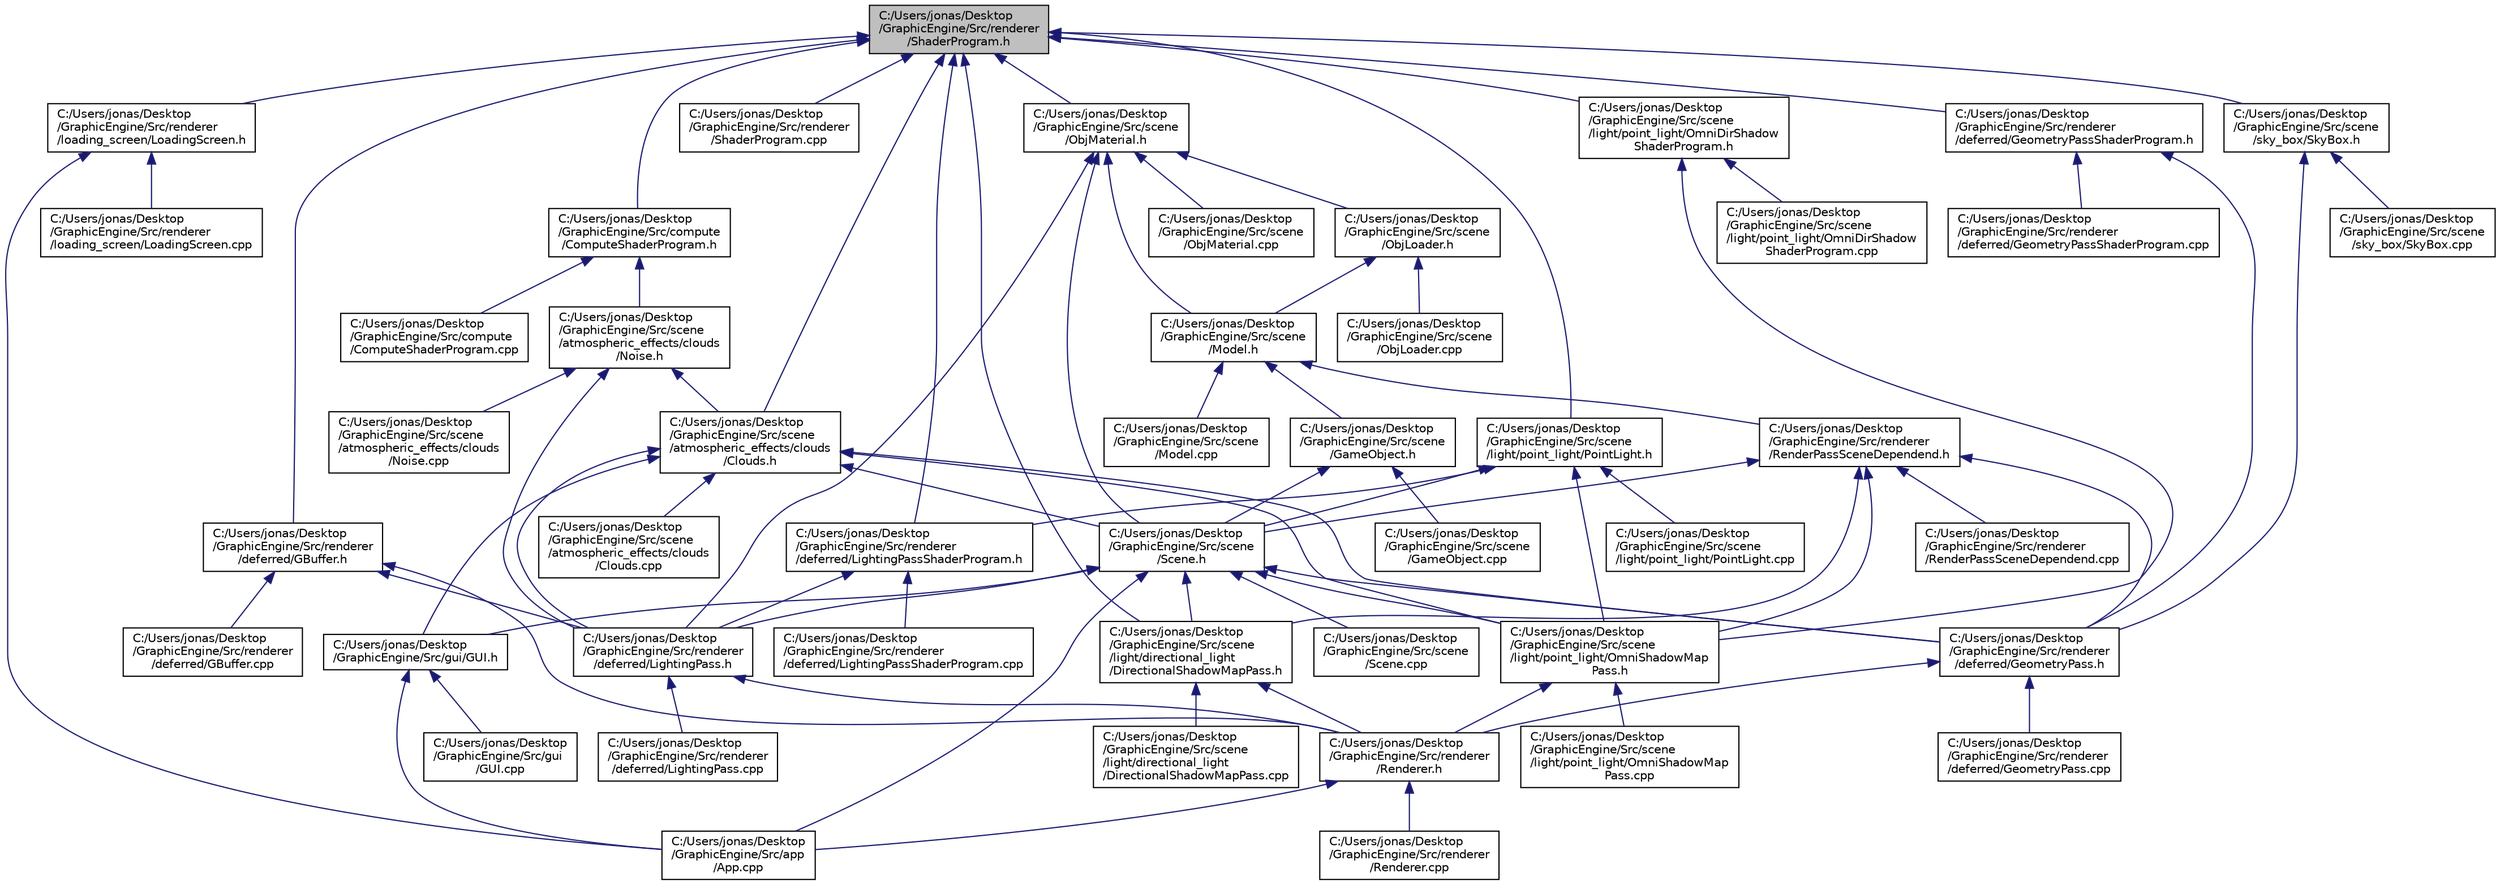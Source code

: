 digraph "C:/Users/jonas/Desktop/GraphicEngine/Src/renderer/ShaderProgram.h"
{
 // INTERACTIVE_SVG=YES
 // LATEX_PDF_SIZE
  bgcolor="transparent";
  edge [fontname="Helvetica",fontsize="10",labelfontname="Helvetica",labelfontsize="10"];
  node [fontname="Helvetica",fontsize="10",shape=record];
  Node1 [label="C:/Users/jonas/Desktop\l/GraphicEngine/Src/renderer\l/ShaderProgram.h",height=0.2,width=0.4,color="black", fillcolor="grey75", style="filled", fontcolor="black",tooltip=" "];
  Node1 -> Node2 [dir="back",color="midnightblue",fontsize="10",style="solid"];
  Node2 [label="C:/Users/jonas/Desktop\l/GraphicEngine/Src/compute\l/ComputeShaderProgram.h",height=0.2,width=0.4,color="black",URL="$dc/d3c/_compute_shader_program_8h.html",tooltip=" "];
  Node2 -> Node3 [dir="back",color="midnightblue",fontsize="10",style="solid"];
  Node3 [label="C:/Users/jonas/Desktop\l/GraphicEngine/Src/compute\l/ComputeShaderProgram.cpp",height=0.2,width=0.4,color="black",URL="$dd/dd2/_compute_shader_program_8cpp.html",tooltip=" "];
  Node2 -> Node4 [dir="back",color="midnightblue",fontsize="10",style="solid"];
  Node4 [label="C:/Users/jonas/Desktop\l/GraphicEngine/Src/scene\l/atmospheric_effects/clouds\l/Noise.h",height=0.2,width=0.4,color="black",URL="$d0/dde/_noise_8h.html",tooltip=" "];
  Node4 -> Node5 [dir="back",color="midnightblue",fontsize="10",style="solid"];
  Node5 [label="C:/Users/jonas/Desktop\l/GraphicEngine/Src/renderer\l/deferred/LightingPass.h",height=0.2,width=0.4,color="black",URL="$df/d86/_lighting_pass_8h.html",tooltip=" "];
  Node5 -> Node6 [dir="back",color="midnightblue",fontsize="10",style="solid"];
  Node6 [label="C:/Users/jonas/Desktop\l/GraphicEngine/Src/renderer\l/Renderer.h",height=0.2,width=0.4,color="black",URL="$d3/da0/_renderer_8h.html",tooltip=" "];
  Node6 -> Node7 [dir="back",color="midnightblue",fontsize="10",style="solid"];
  Node7 [label="C:/Users/jonas/Desktop\l/GraphicEngine/Src/app\l/App.cpp",height=0.2,width=0.4,color="black",URL="$dc/db4/_app_8cpp.html",tooltip=" "];
  Node6 -> Node8 [dir="back",color="midnightblue",fontsize="10",style="solid"];
  Node8 [label="C:/Users/jonas/Desktop\l/GraphicEngine/Src/renderer\l/Renderer.cpp",height=0.2,width=0.4,color="black",URL="$da/d84/_renderer_8cpp.html",tooltip=" "];
  Node5 -> Node9 [dir="back",color="midnightblue",fontsize="10",style="solid"];
  Node9 [label="C:/Users/jonas/Desktop\l/GraphicEngine/Src/renderer\l/deferred/LightingPass.cpp",height=0.2,width=0.4,color="black",URL="$d4/dbf/_lighting_pass_8cpp.html",tooltip=" "];
  Node4 -> Node10 [dir="back",color="midnightblue",fontsize="10",style="solid"];
  Node10 [label="C:/Users/jonas/Desktop\l/GraphicEngine/Src/scene\l/atmospheric_effects/clouds\l/Clouds.h",height=0.2,width=0.4,color="black",URL="$da/d3e/_clouds_8h.html",tooltip=" "];
  Node10 -> Node11 [dir="back",color="midnightblue",fontsize="10",style="solid"];
  Node11 [label="C:/Users/jonas/Desktop\l/GraphicEngine/Src/gui/GUI.h",height=0.2,width=0.4,color="black",URL="$da/d5d/_g_u_i_8h.html",tooltip=" "];
  Node11 -> Node7 [dir="back",color="midnightblue",fontsize="10",style="solid"];
  Node11 -> Node12 [dir="back",color="midnightblue",fontsize="10",style="solid"];
  Node12 [label="C:/Users/jonas/Desktop\l/GraphicEngine/Src/gui\l/GUI.cpp",height=0.2,width=0.4,color="black",URL="$d3/d27/_g_u_i_8cpp.html",tooltip=" "];
  Node10 -> Node13 [dir="back",color="midnightblue",fontsize="10",style="solid"];
  Node13 [label="C:/Users/jonas/Desktop\l/GraphicEngine/Src/renderer\l/deferred/GeometryPass.h",height=0.2,width=0.4,color="black",URL="$d4/d51/_geometry_pass_8h.html",tooltip=" "];
  Node13 -> Node6 [dir="back",color="midnightblue",fontsize="10",style="solid"];
  Node13 -> Node14 [dir="back",color="midnightblue",fontsize="10",style="solid"];
  Node14 [label="C:/Users/jonas/Desktop\l/GraphicEngine/Src/renderer\l/deferred/GeometryPass.cpp",height=0.2,width=0.4,color="black",URL="$dc/d81/_geometry_pass_8cpp.html",tooltip=" "];
  Node10 -> Node5 [dir="back",color="midnightblue",fontsize="10",style="solid"];
  Node10 -> Node15 [dir="back",color="midnightblue",fontsize="10",style="solid"];
  Node15 [label="C:/Users/jonas/Desktop\l/GraphicEngine/Src/scene\l/Scene.h",height=0.2,width=0.4,color="black",URL="$de/d56/_scene_8h.html",tooltip=" "];
  Node15 -> Node7 [dir="back",color="midnightblue",fontsize="10",style="solid"];
  Node15 -> Node11 [dir="back",color="midnightblue",fontsize="10",style="solid"];
  Node15 -> Node13 [dir="back",color="midnightblue",fontsize="10",style="solid"];
  Node15 -> Node5 [dir="back",color="midnightblue",fontsize="10",style="solid"];
  Node15 -> Node16 [dir="back",color="midnightblue",fontsize="10",style="solid"];
  Node16 [label="C:/Users/jonas/Desktop\l/GraphicEngine/Src/scene\l/Scene.cpp",height=0.2,width=0.4,color="black",URL="$d9/d44/_scene_8cpp.html",tooltip=" "];
  Node15 -> Node17 [dir="back",color="midnightblue",fontsize="10",style="solid"];
  Node17 [label="C:/Users/jonas/Desktop\l/GraphicEngine/Src/scene\l/light/directional_light\l/DirectionalShadowMapPass.h",height=0.2,width=0.4,color="black",URL="$d0/d7a/_directional_shadow_map_pass_8h.html",tooltip=" "];
  Node17 -> Node6 [dir="back",color="midnightblue",fontsize="10",style="solid"];
  Node17 -> Node18 [dir="back",color="midnightblue",fontsize="10",style="solid"];
  Node18 [label="C:/Users/jonas/Desktop\l/GraphicEngine/Src/scene\l/light/directional_light\l/DirectionalShadowMapPass.cpp",height=0.2,width=0.4,color="black",URL="$dd/d62/_directional_shadow_map_pass_8cpp.html",tooltip=" "];
  Node15 -> Node19 [dir="back",color="midnightblue",fontsize="10",style="solid"];
  Node19 [label="C:/Users/jonas/Desktop\l/GraphicEngine/Src/scene\l/light/point_light/OmniShadowMap\lPass.h",height=0.2,width=0.4,color="black",URL="$de/d75/_omni_shadow_map_pass_8h.html",tooltip=" "];
  Node19 -> Node6 [dir="back",color="midnightblue",fontsize="10",style="solid"];
  Node19 -> Node20 [dir="back",color="midnightblue",fontsize="10",style="solid"];
  Node20 [label="C:/Users/jonas/Desktop\l/GraphicEngine/Src/scene\l/light/point_light/OmniShadowMap\lPass.cpp",height=0.2,width=0.4,color="black",URL="$d7/d9f/_omni_shadow_map_pass_8cpp.html",tooltip=" "];
  Node10 -> Node21 [dir="back",color="midnightblue",fontsize="10",style="solid"];
  Node21 [label="C:/Users/jonas/Desktop\l/GraphicEngine/Src/scene\l/atmospheric_effects/clouds\l/Clouds.cpp",height=0.2,width=0.4,color="black",URL="$d0/d50/_clouds_8cpp.html",tooltip=" "];
  Node10 -> Node19 [dir="back",color="midnightblue",fontsize="10",style="solid"];
  Node4 -> Node22 [dir="back",color="midnightblue",fontsize="10",style="solid"];
  Node22 [label="C:/Users/jonas/Desktop\l/GraphicEngine/Src/scene\l/atmospheric_effects/clouds\l/Noise.cpp",height=0.2,width=0.4,color="black",URL="$d5/d23/_noise_8cpp.html",tooltip=" "];
  Node1 -> Node23 [dir="back",color="midnightblue",fontsize="10",style="solid"];
  Node23 [label="C:/Users/jonas/Desktop\l/GraphicEngine/Src/renderer\l/ShaderProgram.cpp",height=0.2,width=0.4,color="black",URL="$db/dd5/_shader_program_8cpp.html",tooltip=" "];
  Node1 -> Node24 [dir="back",color="midnightblue",fontsize="10",style="solid"];
  Node24 [label="C:/Users/jonas/Desktop\l/GraphicEngine/Src/renderer\l/deferred/GBuffer.h",height=0.2,width=0.4,color="black",URL="$dd/d0e/_g_buffer_8h.html",tooltip=" "];
  Node24 -> Node6 [dir="back",color="midnightblue",fontsize="10",style="solid"];
  Node24 -> Node25 [dir="back",color="midnightblue",fontsize="10",style="solid"];
  Node25 [label="C:/Users/jonas/Desktop\l/GraphicEngine/Src/renderer\l/deferred/GBuffer.cpp",height=0.2,width=0.4,color="black",URL="$db/dc8/_g_buffer_8cpp.html",tooltip=" "];
  Node24 -> Node5 [dir="back",color="midnightblue",fontsize="10",style="solid"];
  Node1 -> Node26 [dir="back",color="midnightblue",fontsize="10",style="solid"];
  Node26 [label="C:/Users/jonas/Desktop\l/GraphicEngine/Src/renderer\l/deferred/GeometryPassShaderProgram.h",height=0.2,width=0.4,color="black",URL="$db/dba/_geometry_pass_shader_program_8h.html",tooltip=" "];
  Node26 -> Node13 [dir="back",color="midnightblue",fontsize="10",style="solid"];
  Node26 -> Node27 [dir="back",color="midnightblue",fontsize="10",style="solid"];
  Node27 [label="C:/Users/jonas/Desktop\l/GraphicEngine/Src/renderer\l/deferred/GeometryPassShaderProgram.cpp",height=0.2,width=0.4,color="black",URL="$d7/d4c/_geometry_pass_shader_program_8cpp.html",tooltip=" "];
  Node1 -> Node28 [dir="back",color="midnightblue",fontsize="10",style="solid"];
  Node28 [label="C:/Users/jonas/Desktop\l/GraphicEngine/Src/renderer\l/deferred/LightingPassShaderProgram.h",height=0.2,width=0.4,color="black",URL="$d1/def/_lighting_pass_shader_program_8h.html",tooltip=" "];
  Node28 -> Node5 [dir="back",color="midnightblue",fontsize="10",style="solid"];
  Node28 -> Node29 [dir="back",color="midnightblue",fontsize="10",style="solid"];
  Node29 [label="C:/Users/jonas/Desktop\l/GraphicEngine/Src/renderer\l/deferred/LightingPassShaderProgram.cpp",height=0.2,width=0.4,color="black",URL="$d4/d65/_lighting_pass_shader_program_8cpp.html",tooltip=" "];
  Node1 -> Node30 [dir="back",color="midnightblue",fontsize="10",style="solid"];
  Node30 [label="C:/Users/jonas/Desktop\l/GraphicEngine/Src/renderer\l/loading_screen/LoadingScreen.h",height=0.2,width=0.4,color="black",URL="$d2/d3c/_loading_screen_8h.html",tooltip=" "];
  Node30 -> Node7 [dir="back",color="midnightblue",fontsize="10",style="solid"];
  Node30 -> Node31 [dir="back",color="midnightblue",fontsize="10",style="solid"];
  Node31 [label="C:/Users/jonas/Desktop\l/GraphicEngine/Src/renderer\l/loading_screen/LoadingScreen.cpp",height=0.2,width=0.4,color="black",URL="$dc/d5e/_loading_screen_8cpp.html",tooltip=" "];
  Node1 -> Node32 [dir="back",color="midnightblue",fontsize="10",style="solid"];
  Node32 [label="C:/Users/jonas/Desktop\l/GraphicEngine/Src/scene\l/ObjMaterial.h",height=0.2,width=0.4,color="black",URL="$d3/d42/_obj_material_8h.html",tooltip=" "];
  Node32 -> Node5 [dir="back",color="midnightblue",fontsize="10",style="solid"];
  Node32 -> Node33 [dir="back",color="midnightblue",fontsize="10",style="solid"];
  Node33 [label="C:/Users/jonas/Desktop\l/GraphicEngine/Src/scene\l/Model.h",height=0.2,width=0.4,color="black",URL="$da/ded/_model_8h.html",tooltip=" "];
  Node33 -> Node34 [dir="back",color="midnightblue",fontsize="10",style="solid"];
  Node34 [label="C:/Users/jonas/Desktop\l/GraphicEngine/Src/renderer\l/RenderPassSceneDependend.h",height=0.2,width=0.4,color="black",URL="$df/d51/_render_pass_scene_dependend_8h.html",tooltip=" "];
  Node34 -> Node35 [dir="back",color="midnightblue",fontsize="10",style="solid"];
  Node35 [label="C:/Users/jonas/Desktop\l/GraphicEngine/Src/renderer\l/RenderPassSceneDependend.cpp",height=0.2,width=0.4,color="black",URL="$dd/d34/_render_pass_scene_dependend_8cpp.html",tooltip=" "];
  Node34 -> Node13 [dir="back",color="midnightblue",fontsize="10",style="solid"];
  Node34 -> Node15 [dir="back",color="midnightblue",fontsize="10",style="solid"];
  Node34 -> Node17 [dir="back",color="midnightblue",fontsize="10",style="solid"];
  Node34 -> Node19 [dir="back",color="midnightblue",fontsize="10",style="solid"];
  Node33 -> Node36 [dir="back",color="midnightblue",fontsize="10",style="solid"];
  Node36 [label="C:/Users/jonas/Desktop\l/GraphicEngine/Src/scene\l/GameObject.h",height=0.2,width=0.4,color="black",URL="$df/d91/_game_object_8h.html",tooltip=" "];
  Node36 -> Node37 [dir="back",color="midnightblue",fontsize="10",style="solid"];
  Node37 [label="C:/Users/jonas/Desktop\l/GraphicEngine/Src/scene\l/GameObject.cpp",height=0.2,width=0.4,color="black",URL="$d3/df6/_game_object_8cpp.html",tooltip=" "];
  Node36 -> Node15 [dir="back",color="midnightblue",fontsize="10",style="solid"];
  Node33 -> Node38 [dir="back",color="midnightblue",fontsize="10",style="solid"];
  Node38 [label="C:/Users/jonas/Desktop\l/GraphicEngine/Src/scene\l/Model.cpp",height=0.2,width=0.4,color="black",URL="$d2/d31/_model_8cpp.html",tooltip=" "];
  Node32 -> Node39 [dir="back",color="midnightblue",fontsize="10",style="solid"];
  Node39 [label="C:/Users/jonas/Desktop\l/GraphicEngine/Src/scene\l/ObjLoader.h",height=0.2,width=0.4,color="black",URL="$d4/d6c/_obj_loader_8h.html",tooltip=" "];
  Node39 -> Node33 [dir="back",color="midnightblue",fontsize="10",style="solid"];
  Node39 -> Node40 [dir="back",color="midnightblue",fontsize="10",style="solid"];
  Node40 [label="C:/Users/jonas/Desktop\l/GraphicEngine/Src/scene\l/ObjLoader.cpp",height=0.2,width=0.4,color="black",URL="$dd/dbc/_obj_loader_8cpp.html",tooltip=" "];
  Node32 -> Node41 [dir="back",color="midnightblue",fontsize="10",style="solid"];
  Node41 [label="C:/Users/jonas/Desktop\l/GraphicEngine/Src/scene\l/ObjMaterial.cpp",height=0.2,width=0.4,color="black",URL="$df/d3f/_obj_material_8cpp.html",tooltip=" "];
  Node32 -> Node15 [dir="back",color="midnightblue",fontsize="10",style="solid"];
  Node1 -> Node10 [dir="back",color="midnightblue",fontsize="10",style="solid"];
  Node1 -> Node17 [dir="back",color="midnightblue",fontsize="10",style="solid"];
  Node1 -> Node42 [dir="back",color="midnightblue",fontsize="10",style="solid"];
  Node42 [label="C:/Users/jonas/Desktop\l/GraphicEngine/Src/scene\l/light/point_light/OmniDirShadow\lShaderProgram.h",height=0.2,width=0.4,color="black",URL="$de/dfb/_omni_dir_shadow_shader_program_8h.html",tooltip=" "];
  Node42 -> Node43 [dir="back",color="midnightblue",fontsize="10",style="solid"];
  Node43 [label="C:/Users/jonas/Desktop\l/GraphicEngine/Src/scene\l/light/point_light/OmniDirShadow\lShaderProgram.cpp",height=0.2,width=0.4,color="black",URL="$d6/dbf/_omni_dir_shadow_shader_program_8cpp.html",tooltip=" "];
  Node42 -> Node19 [dir="back",color="midnightblue",fontsize="10",style="solid"];
  Node1 -> Node44 [dir="back",color="midnightblue",fontsize="10",style="solid"];
  Node44 [label="C:/Users/jonas/Desktop\l/GraphicEngine/Src/scene\l/light/point_light/PointLight.h",height=0.2,width=0.4,color="black",URL="$df/dcc/_point_light_8h.html",tooltip=" "];
  Node44 -> Node28 [dir="back",color="midnightblue",fontsize="10",style="solid"];
  Node44 -> Node15 [dir="back",color="midnightblue",fontsize="10",style="solid"];
  Node44 -> Node19 [dir="back",color="midnightblue",fontsize="10",style="solid"];
  Node44 -> Node45 [dir="back",color="midnightblue",fontsize="10",style="solid"];
  Node45 [label="C:/Users/jonas/Desktop\l/GraphicEngine/Src/scene\l/light/point_light/PointLight.cpp",height=0.2,width=0.4,color="black",URL="$db/d40/_point_light_8cpp.html",tooltip=" "];
  Node1 -> Node46 [dir="back",color="midnightblue",fontsize="10",style="solid"];
  Node46 [label="C:/Users/jonas/Desktop\l/GraphicEngine/Src/scene\l/sky_box/SkyBox.h",height=0.2,width=0.4,color="black",URL="$d9/da1/_sky_box_8h.html",tooltip=" "];
  Node46 -> Node13 [dir="back",color="midnightblue",fontsize="10",style="solid"];
  Node46 -> Node47 [dir="back",color="midnightblue",fontsize="10",style="solid"];
  Node47 [label="C:/Users/jonas/Desktop\l/GraphicEngine/Src/scene\l/sky_box/SkyBox.cpp",height=0.2,width=0.4,color="black",URL="$d6/dff/_sky_box_8cpp.html",tooltip=" "];
}
